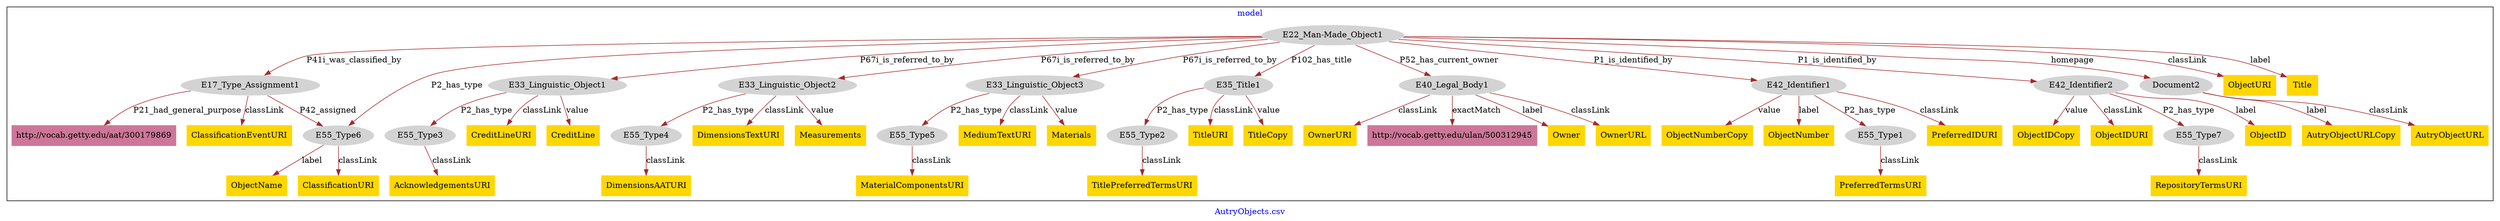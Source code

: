 digraph n0 {
fontcolor="blue"
remincross="true"
label="AutryObjects.csv"
subgraph cluster {
label="model"
n2[style="filled",color="white",fillcolor="lightgray",label="E22_Man-Made_Object1"];
n3[style="filled",color="white",fillcolor="lightgray",label="E17_Type_Assignment1"];
n4[style="filled",color="white",fillcolor="lightgray",label="E33_Linguistic_Object1"];
n5[style="filled",color="white",fillcolor="lightgray",label="E33_Linguistic_Object2"];
n6[style="filled",color="white",fillcolor="lightgray",label="E33_Linguistic_Object3"];
n7[style="filled",color="white",fillcolor="lightgray",label="E35_Title1"];
n8[style="filled",color="white",fillcolor="lightgray",label="E40_Legal_Body1"];
n9[style="filled",color="white",fillcolor="lightgray",label="E42_Identifier1"];
n10[style="filled",color="white",fillcolor="lightgray",label="E42_Identifier2"];
n11[style="filled",color="white",fillcolor="lightgray",label="E55_Type6"];
n12[style="filled",color="white",fillcolor="lightgray",label="Document2"];
n13[style="filled",color="white",fillcolor="lightgray",label="E55_Type3"];
n14[style="filled",color="white",fillcolor="lightgray",label="E55_Type4"];
n15[style="filled",color="white",fillcolor="lightgray",label="E55_Type5"];
n16[style="filled",color="white",fillcolor="lightgray",label="E55_Type2"];
n17[style="filled",color="white",fillcolor="lightgray",label="E55_Type1"];
n18[style="filled",color="white",fillcolor="lightgray",label="E55_Type7"];
n19[shape="plaintext",style="filled",fillcolor="gold",label="ObjectURI"];
n20[shape="plaintext",style="filled",fillcolor="gold",label="TitleURI"];
n21[shape="plaintext",style="filled",fillcolor="gold",label="ObjectID"];
n22[shape="plaintext",style="filled",fillcolor="gold",label="ObjectIDCopy"];
n23[shape="plaintext",style="filled",fillcolor="gold",label="ClassificationEventURI"];
n24[shape="plaintext",style="filled",fillcolor="gold",label="DimensionsTextURI"];
n25[shape="plaintext",style="filled",fillcolor="gold",label="PreferredIDURI"];
n26[shape="plaintext",style="filled",fillcolor="gold",label="ObjectNumberCopy"];
n27[shape="plaintext",style="filled",fillcolor="gold",label="AutryObjectURLCopy"];
n28[shape="plaintext",style="filled",fillcolor="gold",label="MaterialComponentsURI"];
n29[shape="plaintext",style="filled",fillcolor="gold",label="MediumTextURI"];
n30[shape="plaintext",style="filled",fillcolor="gold",label="DimensionsAATURI"];
n31[shape="plaintext",style="filled",fillcolor="gold",label="RepositoryTermsURI"];
n32[shape="plaintext",style="filled",fillcolor="gold",label="CreditLineURI"];
n33[shape="plaintext",style="filled",fillcolor="gold",label="CreditLine"];
n34[shape="plaintext",style="filled",fillcolor="gold",label="TitlePreferredTermsURI"];
n35[shape="plaintext",style="filled",fillcolor="gold",label="ObjectName"];
n36[shape="plaintext",style="filled",fillcolor="gold",label="Title"];
n37[shape="plaintext",style="filled",fillcolor="gold",label="Materials"];
n38[shape="plaintext",style="filled",fillcolor="gold",label="PreferredTermsURI"];
n39[shape="plaintext",style="filled",fillcolor="gold",label="ObjectNumber"];
n40[shape="plaintext",style="filled",fillcolor="gold",label="Owner"];
n41[shape="plaintext",style="filled",fillcolor="gold",label="OwnerURL"];
n42[shape="plaintext",style="filled",fillcolor="gold",label="Measurements"];
n43[shape="plaintext",style="filled",fillcolor="gold",label="ClassificationURI"];
n44[shape="plaintext",style="filled",fillcolor="gold",label="ObjectIDURI"];
n45[shape="plaintext",style="filled",fillcolor="gold",label="TitleCopy"];
n46[shape="plaintext",style="filled",fillcolor="gold",label="AutryObjectURL"];
n47[shape="plaintext",style="filled",fillcolor="gold",label="OwnerURI"];
n48[shape="plaintext",style="filled",fillcolor="gold",label="AcknowledgementsURI"];
n49[shape="plaintext",style="filled",fillcolor="#CC7799",label="http://vocab.getty.edu/ulan/500312945"];
n50[shape="plaintext",style="filled",fillcolor="#CC7799",label="http://vocab.getty.edu/aat/300179869"];
}
n2 -> n3[color="brown",fontcolor="black",label="P41i_was_classified_by"]
n2 -> n4[color="brown",fontcolor="black",label="P67i_is_referred_to_by"]
n2 -> n5[color="brown",fontcolor="black",label="P67i_is_referred_to_by"]
n2 -> n6[color="brown",fontcolor="black",label="P67i_is_referred_to_by"]
n2 -> n7[color="brown",fontcolor="black",label="P102_has_title"]
n2 -> n8[color="brown",fontcolor="black",label="P52_has_current_owner"]
n2 -> n9[color="brown",fontcolor="black",label="P1_is_identified_by"]
n2 -> n10[color="brown",fontcolor="black",label="P1_is_identified_by"]
n2 -> n11[color="brown",fontcolor="black",label="P2_has_type"]
n2 -> n12[color="brown",fontcolor="black",label="homepage"]
n4 -> n13[color="brown",fontcolor="black",label="P2_has_type"]
n5 -> n14[color="brown",fontcolor="black",label="P2_has_type"]
n6 -> n15[color="brown",fontcolor="black",label="P2_has_type"]
n7 -> n16[color="brown",fontcolor="black",label="P2_has_type"]
n9 -> n17[color="brown",fontcolor="black",label="P2_has_type"]
n10 -> n18[color="brown",fontcolor="black",label="P2_has_type"]
n2 -> n19[color="brown",fontcolor="black",label="classLink"]
n7 -> n20[color="brown",fontcolor="black",label="classLink"]
n10 -> n21[color="brown",fontcolor="black",label="label"]
n10 -> n22[color="brown",fontcolor="black",label="value"]
n3 -> n23[color="brown",fontcolor="black",label="classLink"]
n5 -> n24[color="brown",fontcolor="black",label="classLink"]
n9 -> n25[color="brown",fontcolor="black",label="classLink"]
n9 -> n26[color="brown",fontcolor="black",label="value"]
n12 -> n27[color="brown",fontcolor="black",label="label"]
n15 -> n28[color="brown",fontcolor="black",label="classLink"]
n6 -> n29[color="brown",fontcolor="black",label="classLink"]
n14 -> n30[color="brown",fontcolor="black",label="classLink"]
n18 -> n31[color="brown",fontcolor="black",label="classLink"]
n4 -> n32[color="brown",fontcolor="black",label="classLink"]
n4 -> n33[color="brown",fontcolor="black",label="value"]
n16 -> n34[color="brown",fontcolor="black",label="classLink"]
n11 -> n35[color="brown",fontcolor="black",label="label"]
n2 -> n36[color="brown",fontcolor="black",label="label"]
n6 -> n37[color="brown",fontcolor="black",label="value"]
n17 -> n38[color="brown",fontcolor="black",label="classLink"]
n9 -> n39[color="brown",fontcolor="black",label="label"]
n8 -> n40[color="brown",fontcolor="black",label="label"]
n8 -> n41[color="brown",fontcolor="black",label="classLink"]
n5 -> n42[color="brown",fontcolor="black",label="value"]
n11 -> n43[color="brown",fontcolor="black",label="classLink"]
n10 -> n44[color="brown",fontcolor="black",label="classLink"]
n7 -> n45[color="brown",fontcolor="black",label="value"]
n12 -> n46[color="brown",fontcolor="black",label="classLink"]
n8 -> n47[color="brown",fontcolor="black",label="classLink"]
n13 -> n48[color="brown",fontcolor="black",label="classLink"]
n3 -> n11[color="brown",fontcolor="black",label="P42_assigned"]
n8 -> n49[color="brown",fontcolor="black",label="exactMatch"]
n3 -> n50[color="brown",fontcolor="black",label="P21_had_general_purpose"]
}
